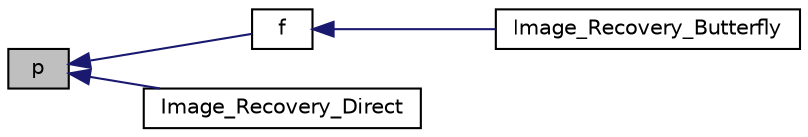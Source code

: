 digraph "p"
{
  edge [fontname="Helvetica",fontsize="10",labelfontname="Helvetica",labelfontsize="10"];
  node [fontname="Helvetica",fontsize="10",shape=record];
  rankdir="LR";
  Node91 [label="p",height=0.2,width=0.4,color="black", fillcolor="grey75", style="filled", fontcolor="black"];
  Node91 -> Node92 [dir="back",color="midnightblue",fontsize="10",style="solid",fontname="Helvetica"];
  Node92 [label="f",height=0.2,width=0.4,color="black", fillcolor="white", style="filled",URL="$_target___generator_2_prototypes_8h.html#ad28d23d18460a766bace637017e0ffae",tooltip="!!!!!!!!!!!!!!!!!!!!!!!!!!!!!!!!!!!!!!!!!!!!!!!!!!!!!!!!!!!!// "];
  Node92 -> Node93 [dir="back",color="midnightblue",fontsize="10",style="solid",fontname="Helvetica"];
  Node93 [label="Image_Recovery_Butterfly",height=0.2,width=0.4,color="black", fillcolor="white", style="filled",URL="$_image___recovery_8h.html#a8f37a34ded6bb41f2a734c1218ef0dc7"];
  Node91 -> Node94 [dir="back",color="midnightblue",fontsize="10",style="solid",fontname="Helvetica"];
  Node94 [label="Image_Recovery_Direct",height=0.2,width=0.4,color="black", fillcolor="white", style="filled",URL="$_image___recovery_8h.html#a15a2b54cb9d8aa4d5abd90802b1bc34c"];
}
